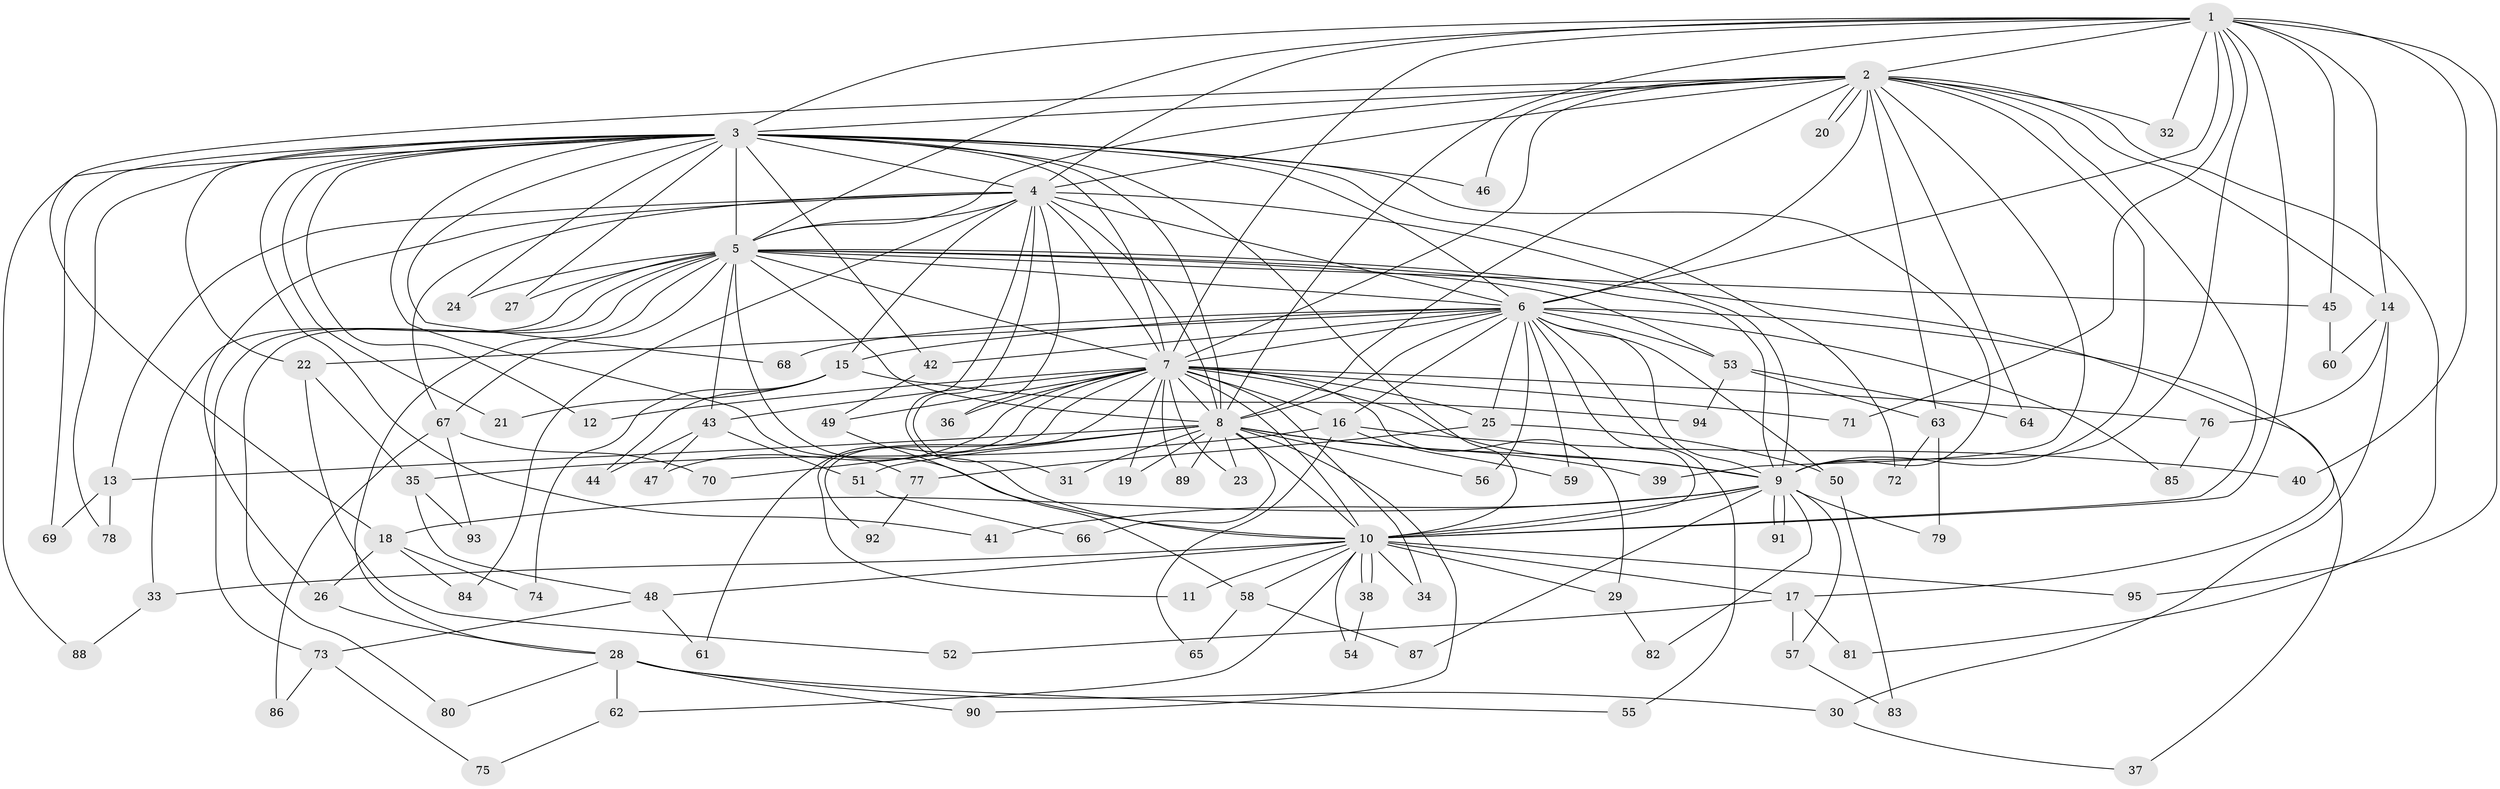 // Generated by graph-tools (version 1.1) at 2025/49/03/09/25 03:49:35]
// undirected, 95 vertices, 215 edges
graph export_dot {
graph [start="1"]
  node [color=gray90,style=filled];
  1;
  2;
  3;
  4;
  5;
  6;
  7;
  8;
  9;
  10;
  11;
  12;
  13;
  14;
  15;
  16;
  17;
  18;
  19;
  20;
  21;
  22;
  23;
  24;
  25;
  26;
  27;
  28;
  29;
  30;
  31;
  32;
  33;
  34;
  35;
  36;
  37;
  38;
  39;
  40;
  41;
  42;
  43;
  44;
  45;
  46;
  47;
  48;
  49;
  50;
  51;
  52;
  53;
  54;
  55;
  56;
  57;
  58;
  59;
  60;
  61;
  62;
  63;
  64;
  65;
  66;
  67;
  68;
  69;
  70;
  71;
  72;
  73;
  74;
  75;
  76;
  77;
  78;
  79;
  80;
  81;
  82;
  83;
  84;
  85;
  86;
  87;
  88;
  89;
  90;
  91;
  92;
  93;
  94;
  95;
  1 -- 2;
  1 -- 3;
  1 -- 4;
  1 -- 5;
  1 -- 6;
  1 -- 7;
  1 -- 8;
  1 -- 9;
  1 -- 10;
  1 -- 14;
  1 -- 32;
  1 -- 40;
  1 -- 45;
  1 -- 71;
  1 -- 95;
  2 -- 3;
  2 -- 4;
  2 -- 5;
  2 -- 6;
  2 -- 7;
  2 -- 8;
  2 -- 9;
  2 -- 10;
  2 -- 14;
  2 -- 18;
  2 -- 20;
  2 -- 20;
  2 -- 32;
  2 -- 39;
  2 -- 46;
  2 -- 63;
  2 -- 64;
  2 -- 81;
  3 -- 4;
  3 -- 5;
  3 -- 6;
  3 -- 7;
  3 -- 8;
  3 -- 9;
  3 -- 10;
  3 -- 12;
  3 -- 21;
  3 -- 22;
  3 -- 24;
  3 -- 27;
  3 -- 41;
  3 -- 42;
  3 -- 46;
  3 -- 68;
  3 -- 69;
  3 -- 72;
  3 -- 77;
  3 -- 78;
  3 -- 88;
  4 -- 5;
  4 -- 6;
  4 -- 7;
  4 -- 8;
  4 -- 9;
  4 -- 10;
  4 -- 13;
  4 -- 15;
  4 -- 26;
  4 -- 31;
  4 -- 36;
  4 -- 67;
  4 -- 84;
  5 -- 6;
  5 -- 7;
  5 -- 8;
  5 -- 9;
  5 -- 10;
  5 -- 17;
  5 -- 24;
  5 -- 27;
  5 -- 28;
  5 -- 33;
  5 -- 43;
  5 -- 45;
  5 -- 53;
  5 -- 67;
  5 -- 73;
  5 -- 80;
  6 -- 7;
  6 -- 8;
  6 -- 9;
  6 -- 10;
  6 -- 15;
  6 -- 16;
  6 -- 22;
  6 -- 25;
  6 -- 37;
  6 -- 42;
  6 -- 50;
  6 -- 53;
  6 -- 55;
  6 -- 56;
  6 -- 59;
  6 -- 68;
  6 -- 85;
  7 -- 8;
  7 -- 9;
  7 -- 10;
  7 -- 11;
  7 -- 12;
  7 -- 16;
  7 -- 19;
  7 -- 23;
  7 -- 25;
  7 -- 29;
  7 -- 34;
  7 -- 36;
  7 -- 43;
  7 -- 47;
  7 -- 49;
  7 -- 61;
  7 -- 71;
  7 -- 76;
  7 -- 89;
  7 -- 92;
  8 -- 9;
  8 -- 10;
  8 -- 13;
  8 -- 19;
  8 -- 23;
  8 -- 31;
  8 -- 39;
  8 -- 51;
  8 -- 56;
  8 -- 66;
  8 -- 70;
  8 -- 89;
  8 -- 90;
  9 -- 10;
  9 -- 18;
  9 -- 41;
  9 -- 57;
  9 -- 79;
  9 -- 82;
  9 -- 87;
  9 -- 91;
  9 -- 91;
  10 -- 11;
  10 -- 17;
  10 -- 29;
  10 -- 33;
  10 -- 34;
  10 -- 38;
  10 -- 38;
  10 -- 48;
  10 -- 54;
  10 -- 58;
  10 -- 62;
  10 -- 95;
  13 -- 69;
  13 -- 78;
  14 -- 30;
  14 -- 60;
  14 -- 76;
  15 -- 21;
  15 -- 44;
  15 -- 74;
  15 -- 94;
  16 -- 35;
  16 -- 40;
  16 -- 59;
  16 -- 65;
  17 -- 52;
  17 -- 57;
  17 -- 81;
  18 -- 26;
  18 -- 74;
  18 -- 84;
  22 -- 35;
  22 -- 52;
  25 -- 50;
  25 -- 77;
  26 -- 28;
  28 -- 30;
  28 -- 55;
  28 -- 62;
  28 -- 80;
  28 -- 90;
  29 -- 82;
  30 -- 37;
  33 -- 88;
  35 -- 48;
  35 -- 93;
  38 -- 54;
  42 -- 49;
  43 -- 44;
  43 -- 47;
  43 -- 51;
  45 -- 60;
  48 -- 61;
  48 -- 73;
  49 -- 58;
  50 -- 83;
  51 -- 66;
  53 -- 63;
  53 -- 64;
  53 -- 94;
  57 -- 83;
  58 -- 65;
  58 -- 87;
  62 -- 75;
  63 -- 72;
  63 -- 79;
  67 -- 70;
  67 -- 86;
  67 -- 93;
  73 -- 75;
  73 -- 86;
  76 -- 85;
  77 -- 92;
}
